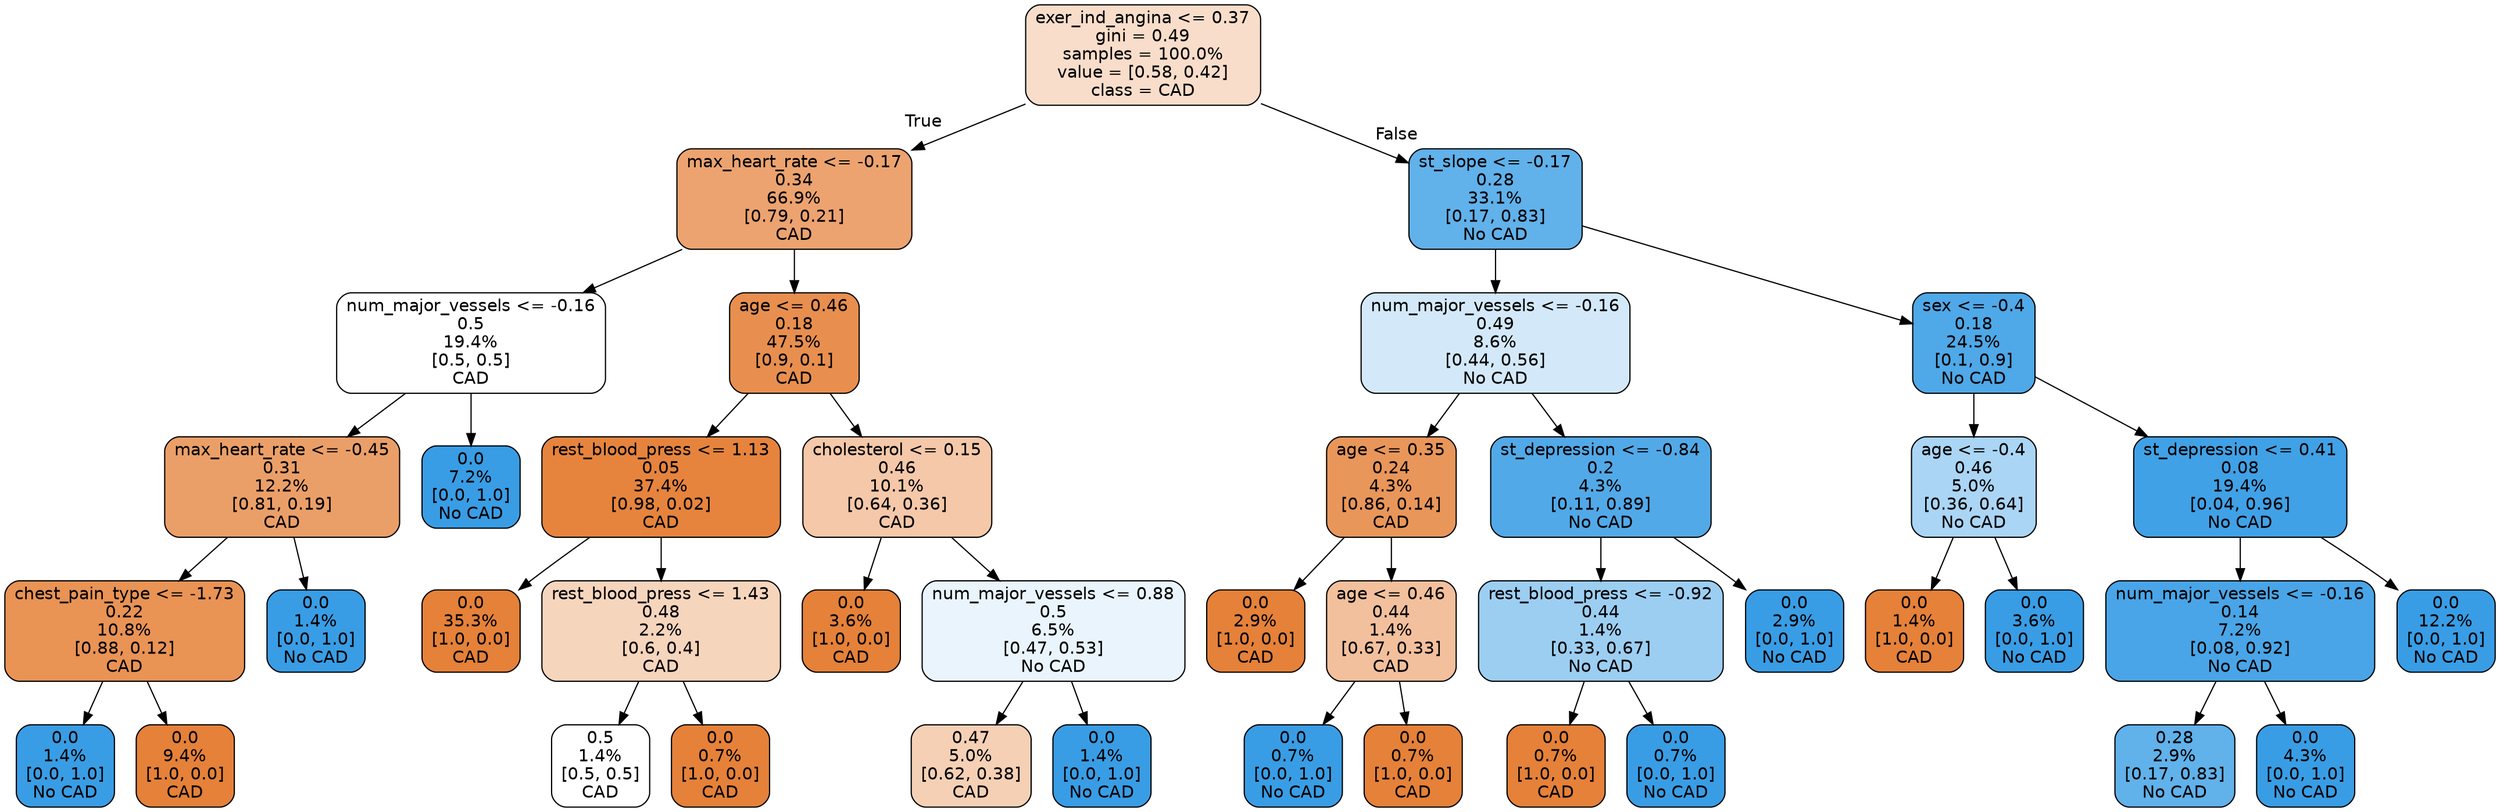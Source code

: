 digraph Tree {
node [shape=box, style="filled, rounded", color="black", fontname=helvetica] ;
edge [fontname=helvetica] ;
0 [label="exer_ind_angina <= 0.37\ngini = 0.49\nsamples = 100.0%\nvalue = [0.58, 0.42]\nclass = CAD", fillcolor="#f8ddca"] ;
1 [label="max_heart_rate <= -0.17\n0.34\n66.9%\n[0.79, 0.21]\nCAD", fillcolor="#eca36f"] ;
0 -> 1 [labeldistance=2.5, labelangle=45, headlabel="True"] ;
2 [label="num_major_vessels <= -0.16\n0.5\n19.4%\n[0.5, 0.5]\nCAD", fillcolor="#ffffff"] ;
1 -> 2 ;
3 [label="max_heart_rate <= -0.45\n0.31\n12.2%\n[0.81, 0.19]\nCAD", fillcolor="#eb9f68"] ;
2 -> 3 ;
4 [label="chest_pain_type <= -1.73\n0.22\n10.8%\n[0.88, 0.12]\nCAD", fillcolor="#e99355"] ;
3 -> 4 ;
5 [label="0.0\n1.4%\n[0.0, 1.0]\nNo CAD", fillcolor="#399de5"] ;
4 -> 5 ;
6 [label="0.0\n9.4%\n[1.0, 0.0]\nCAD", fillcolor="#e58139"] ;
4 -> 6 ;
7 [label="0.0\n1.4%\n[0.0, 1.0]\nNo CAD", fillcolor="#399de5"] ;
3 -> 7 ;
8 [label="0.0\n7.2%\n[0.0, 1.0]\nNo CAD", fillcolor="#399de5"] ;
2 -> 8 ;
9 [label="age <= 0.46\n0.18\n47.5%\n[0.9, 0.1]\nCAD", fillcolor="#e88f4f"] ;
1 -> 9 ;
10 [label="rest_blood_press <= 1.13\n0.05\n37.4%\n[0.98, 0.02]\nCAD", fillcolor="#e6843e"] ;
9 -> 10 ;
11 [label="0.0\n35.3%\n[1.0, 0.0]\nCAD", fillcolor="#e58139"] ;
10 -> 11 ;
12 [label="rest_blood_press <= 1.43\n0.48\n2.2%\n[0.6, 0.4]\nCAD", fillcolor="#f6d5bd"] ;
10 -> 12 ;
13 [label="0.5\n1.4%\n[0.5, 0.5]\nCAD", fillcolor="#ffffff"] ;
12 -> 13 ;
14 [label="0.0\n0.7%\n[1.0, 0.0]\nCAD", fillcolor="#e58139"] ;
12 -> 14 ;
15 [label="cholesterol <= 0.15\n0.46\n10.1%\n[0.64, 0.36]\nCAD", fillcolor="#f4c8a8"] ;
9 -> 15 ;
16 [label="0.0\n3.6%\n[1.0, 0.0]\nCAD", fillcolor="#e58139"] ;
15 -> 16 ;
17 [label="num_major_vessels <= 0.88\n0.5\n6.5%\n[0.47, 0.53]\nNo CAD", fillcolor="#e9f4fc"] ;
15 -> 17 ;
18 [label="0.47\n5.0%\n[0.62, 0.38]\nCAD", fillcolor="#f5d0b5"] ;
17 -> 18 ;
19 [label="0.0\n1.4%\n[0.0, 1.0]\nNo CAD", fillcolor="#399de5"] ;
17 -> 19 ;
20 [label="st_slope <= -0.17\n0.28\n33.1%\n[0.17, 0.83]\nNo CAD", fillcolor="#61b1ea"] ;
0 -> 20 [labeldistance=2.5, labelangle=-45, headlabel="False"] ;
21 [label="num_major_vessels <= -0.16\n0.49\n8.6%\n[0.44, 0.56]\nNo CAD", fillcolor="#d3e9f9"] ;
20 -> 21 ;
22 [label="age <= 0.35\n0.24\n4.3%\n[0.86, 0.14]\nCAD", fillcolor="#e9965a"] ;
21 -> 22 ;
23 [label="0.0\n2.9%\n[1.0, 0.0]\nCAD", fillcolor="#e58139"] ;
22 -> 23 ;
24 [label="age <= 0.46\n0.44\n1.4%\n[0.67, 0.33]\nCAD", fillcolor="#f2c09c"] ;
22 -> 24 ;
25 [label="0.0\n0.7%\n[0.0, 1.0]\nNo CAD", fillcolor="#399de5"] ;
24 -> 25 ;
26 [label="0.0\n0.7%\n[1.0, 0.0]\nCAD", fillcolor="#e58139"] ;
24 -> 26 ;
27 [label="st_depression <= -0.84\n0.2\n4.3%\n[0.11, 0.89]\nNo CAD", fillcolor="#52a9e8"] ;
21 -> 27 ;
28 [label="rest_blood_press <= -0.92\n0.44\n1.4%\n[0.33, 0.67]\nNo CAD", fillcolor="#9ccef2"] ;
27 -> 28 ;
29 [label="0.0\n0.7%\n[1.0, 0.0]\nCAD", fillcolor="#e58139"] ;
28 -> 29 ;
30 [label="0.0\n0.7%\n[0.0, 1.0]\nNo CAD", fillcolor="#399de5"] ;
28 -> 30 ;
31 [label="0.0\n2.9%\n[0.0, 1.0]\nNo CAD", fillcolor="#399de5"] ;
27 -> 31 ;
32 [label="sex <= -0.4\n0.18\n24.5%\n[0.1, 0.9]\nNo CAD", fillcolor="#4fa8e8"] ;
20 -> 32 ;
33 [label="age <= -0.4\n0.46\n5.0%\n[0.36, 0.64]\nNo CAD", fillcolor="#aad5f4"] ;
32 -> 33 ;
34 [label="0.0\n1.4%\n[1.0, 0.0]\nCAD", fillcolor="#e58139"] ;
33 -> 34 ;
35 [label="0.0\n3.6%\n[0.0, 1.0]\nNo CAD", fillcolor="#399de5"] ;
33 -> 35 ;
36 [label="st_depression <= 0.41\n0.08\n19.4%\n[0.04, 0.96]\nNo CAD", fillcolor="#41a1e6"] ;
32 -> 36 ;
37 [label="num_major_vessels <= -0.16\n0.14\n7.2%\n[0.08, 0.92]\nNo CAD", fillcolor="#49a5e7"] ;
36 -> 37 ;
38 [label="0.28\n2.9%\n[0.17, 0.83]\nNo CAD", fillcolor="#61b1ea"] ;
37 -> 38 ;
39 [label="0.0\n4.3%\n[0.0, 1.0]\nNo CAD", fillcolor="#399de5"] ;
37 -> 39 ;
40 [label="0.0\n12.2%\n[0.0, 1.0]\nNo CAD", fillcolor="#399de5"] ;
36 -> 40 ;
}